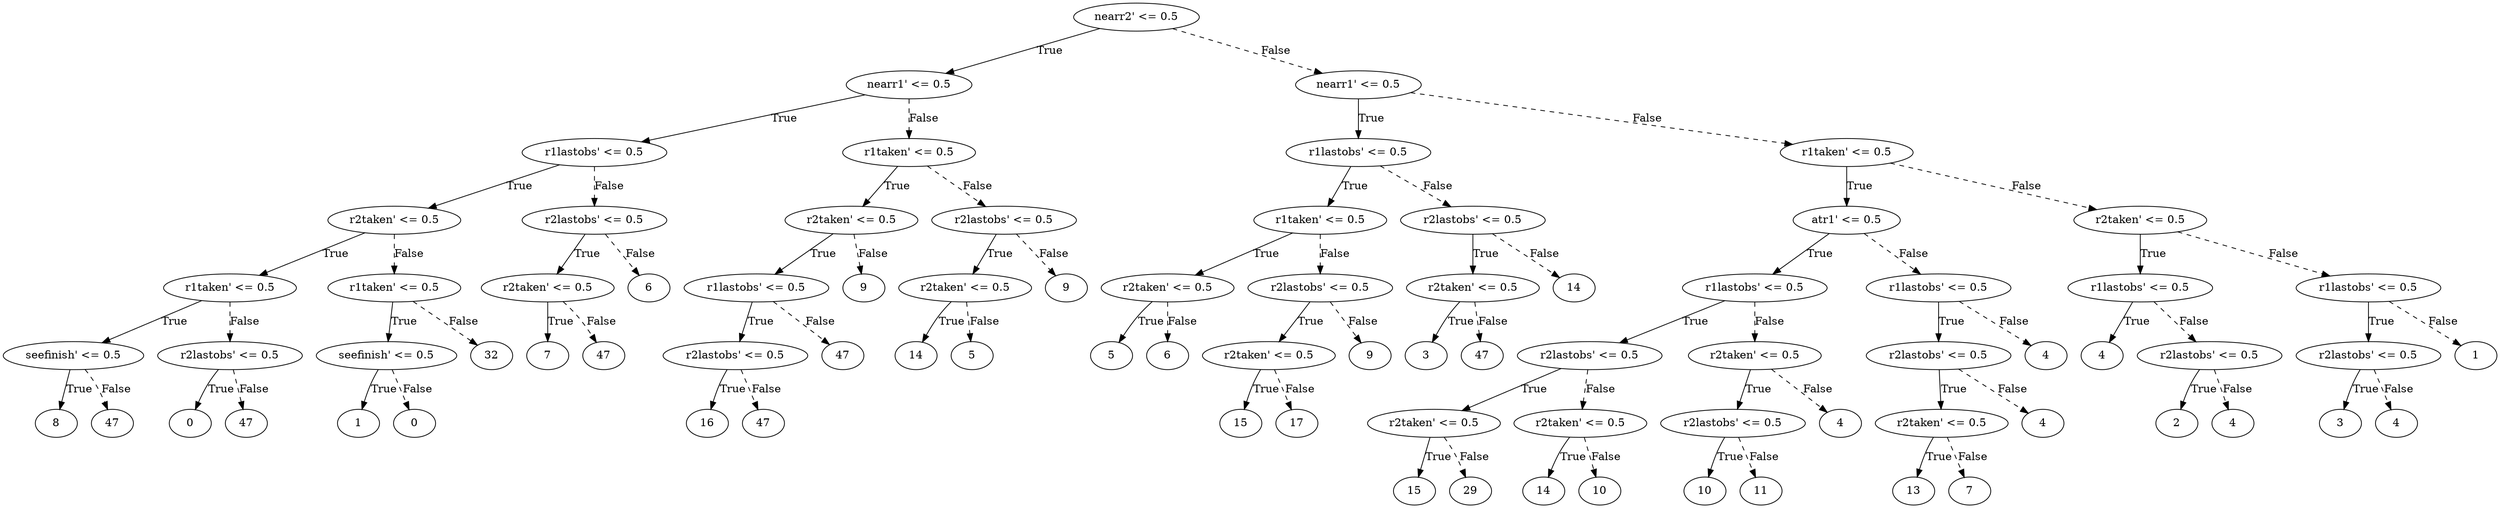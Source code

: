 digraph {
0 [label="nearr2' <= 0.5"];
1 [label="nearr1' <= 0.5"];
2 [label="r1lastobs' <= 0.5"];
3 [label="r2taken' <= 0.5"];
4 [label="r1taken' <= 0.5"];
5 [label="seefinish' <= 0.5"];
6 [label="8"];
5 -> 6 [label="True"];
7 [label="47"];
5 -> 7 [style="dashed", label="False"];
4 -> 5 [label="True"];
8 [label="r2lastobs' <= 0.5"];
9 [label="0"];
8 -> 9 [label="True"];
10 [label="47"];
8 -> 10 [style="dashed", label="False"];
4 -> 8 [style="dashed", label="False"];
3 -> 4 [label="True"];
11 [label="r1taken' <= 0.5"];
12 [label="seefinish' <= 0.5"];
13 [label="1"];
12 -> 13 [label="True"];
14 [label="0"];
12 -> 14 [style="dashed", label="False"];
11 -> 12 [label="True"];
15 [label="32"];
11 -> 15 [style="dashed", label="False"];
3 -> 11 [style="dashed", label="False"];
2 -> 3 [label="True"];
16 [label="r2lastobs' <= 0.5"];
17 [label="r2taken' <= 0.5"];
18 [label="7"];
17 -> 18 [label="True"];
19 [label="47"];
17 -> 19 [style="dashed", label="False"];
16 -> 17 [label="True"];
20 [label="6"];
16 -> 20 [style="dashed", label="False"];
2 -> 16 [style="dashed", label="False"];
1 -> 2 [label="True"];
21 [label="r1taken' <= 0.5"];
22 [label="r2taken' <= 0.5"];
23 [label="r1lastobs' <= 0.5"];
24 [label="r2lastobs' <= 0.5"];
25 [label="16"];
24 -> 25 [label="True"];
26 [label="47"];
24 -> 26 [style="dashed", label="False"];
23 -> 24 [label="True"];
27 [label="47"];
23 -> 27 [style="dashed", label="False"];
22 -> 23 [label="True"];
28 [label="9"];
22 -> 28 [style="dashed", label="False"];
21 -> 22 [label="True"];
29 [label="r2lastobs' <= 0.5"];
30 [label="r2taken' <= 0.5"];
31 [label="14"];
30 -> 31 [label="True"];
32 [label="5"];
30 -> 32 [style="dashed", label="False"];
29 -> 30 [label="True"];
33 [label="9"];
29 -> 33 [style="dashed", label="False"];
21 -> 29 [style="dashed", label="False"];
1 -> 21 [style="dashed", label="False"];
0 -> 1 [label="True"];
34 [label="nearr1' <= 0.5"];
35 [label="r1lastobs' <= 0.5"];
36 [label="r1taken' <= 0.5"];
37 [label="r2taken' <= 0.5"];
38 [label="5"];
37 -> 38 [label="True"];
39 [label="6"];
37 -> 39 [style="dashed", label="False"];
36 -> 37 [label="True"];
40 [label="r2lastobs' <= 0.5"];
41 [label="r2taken' <= 0.5"];
42 [label="15"];
41 -> 42 [label="True"];
43 [label="17"];
41 -> 43 [style="dashed", label="False"];
40 -> 41 [label="True"];
44 [label="9"];
40 -> 44 [style="dashed", label="False"];
36 -> 40 [style="dashed", label="False"];
35 -> 36 [label="True"];
45 [label="r2lastobs' <= 0.5"];
46 [label="r2taken' <= 0.5"];
47 [label="3"];
46 -> 47 [label="True"];
48 [label="47"];
46 -> 48 [style="dashed", label="False"];
45 -> 46 [label="True"];
49 [label="14"];
45 -> 49 [style="dashed", label="False"];
35 -> 45 [style="dashed", label="False"];
34 -> 35 [label="True"];
50 [label="r1taken' <= 0.5"];
51 [label="atr1' <= 0.5"];
52 [label="r1lastobs' <= 0.5"];
53 [label="r2lastobs' <= 0.5"];
54 [label="r2taken' <= 0.5"];
55 [label="15"];
54 -> 55 [label="True"];
56 [label="29"];
54 -> 56 [style="dashed", label="False"];
53 -> 54 [label="True"];
57 [label="r2taken' <= 0.5"];
58 [label="14"];
57 -> 58 [label="True"];
59 [label="10"];
57 -> 59 [style="dashed", label="False"];
53 -> 57 [style="dashed", label="False"];
52 -> 53 [label="True"];
60 [label="r2taken' <= 0.5"];
61 [label="r2lastobs' <= 0.5"];
62 [label="10"];
61 -> 62 [label="True"];
63 [label="11"];
61 -> 63 [style="dashed", label="False"];
60 -> 61 [label="True"];
64 [label="4"];
60 -> 64 [style="dashed", label="False"];
52 -> 60 [style="dashed", label="False"];
51 -> 52 [label="True"];
65 [label="r1lastobs' <= 0.5"];
66 [label="r2lastobs' <= 0.5"];
67 [label="r2taken' <= 0.5"];
68 [label="13"];
67 -> 68 [label="True"];
69 [label="7"];
67 -> 69 [style="dashed", label="False"];
66 -> 67 [label="True"];
70 [label="4"];
66 -> 70 [style="dashed", label="False"];
65 -> 66 [label="True"];
71 [label="4"];
65 -> 71 [style="dashed", label="False"];
51 -> 65 [style="dashed", label="False"];
50 -> 51 [label="True"];
72 [label="r2taken' <= 0.5"];
73 [label="r1lastobs' <= 0.5"];
74 [label="4"];
73 -> 74 [label="True"];
75 [label="r2lastobs' <= 0.5"];
76 [label="2"];
75 -> 76 [label="True"];
77 [label="4"];
75 -> 77 [style="dashed", label="False"];
73 -> 75 [style="dashed", label="False"];
72 -> 73 [label="True"];
78 [label="r1lastobs' <= 0.5"];
79 [label="r2lastobs' <= 0.5"];
80 [label="3"];
79 -> 80 [label="True"];
81 [label="4"];
79 -> 81 [style="dashed", label="False"];
78 -> 79 [label="True"];
82 [label="1"];
78 -> 82 [style="dashed", label="False"];
72 -> 78 [style="dashed", label="False"];
50 -> 72 [style="dashed", label="False"];
34 -> 50 [style="dashed", label="False"];
0 -> 34 [style="dashed", label="False"];

}